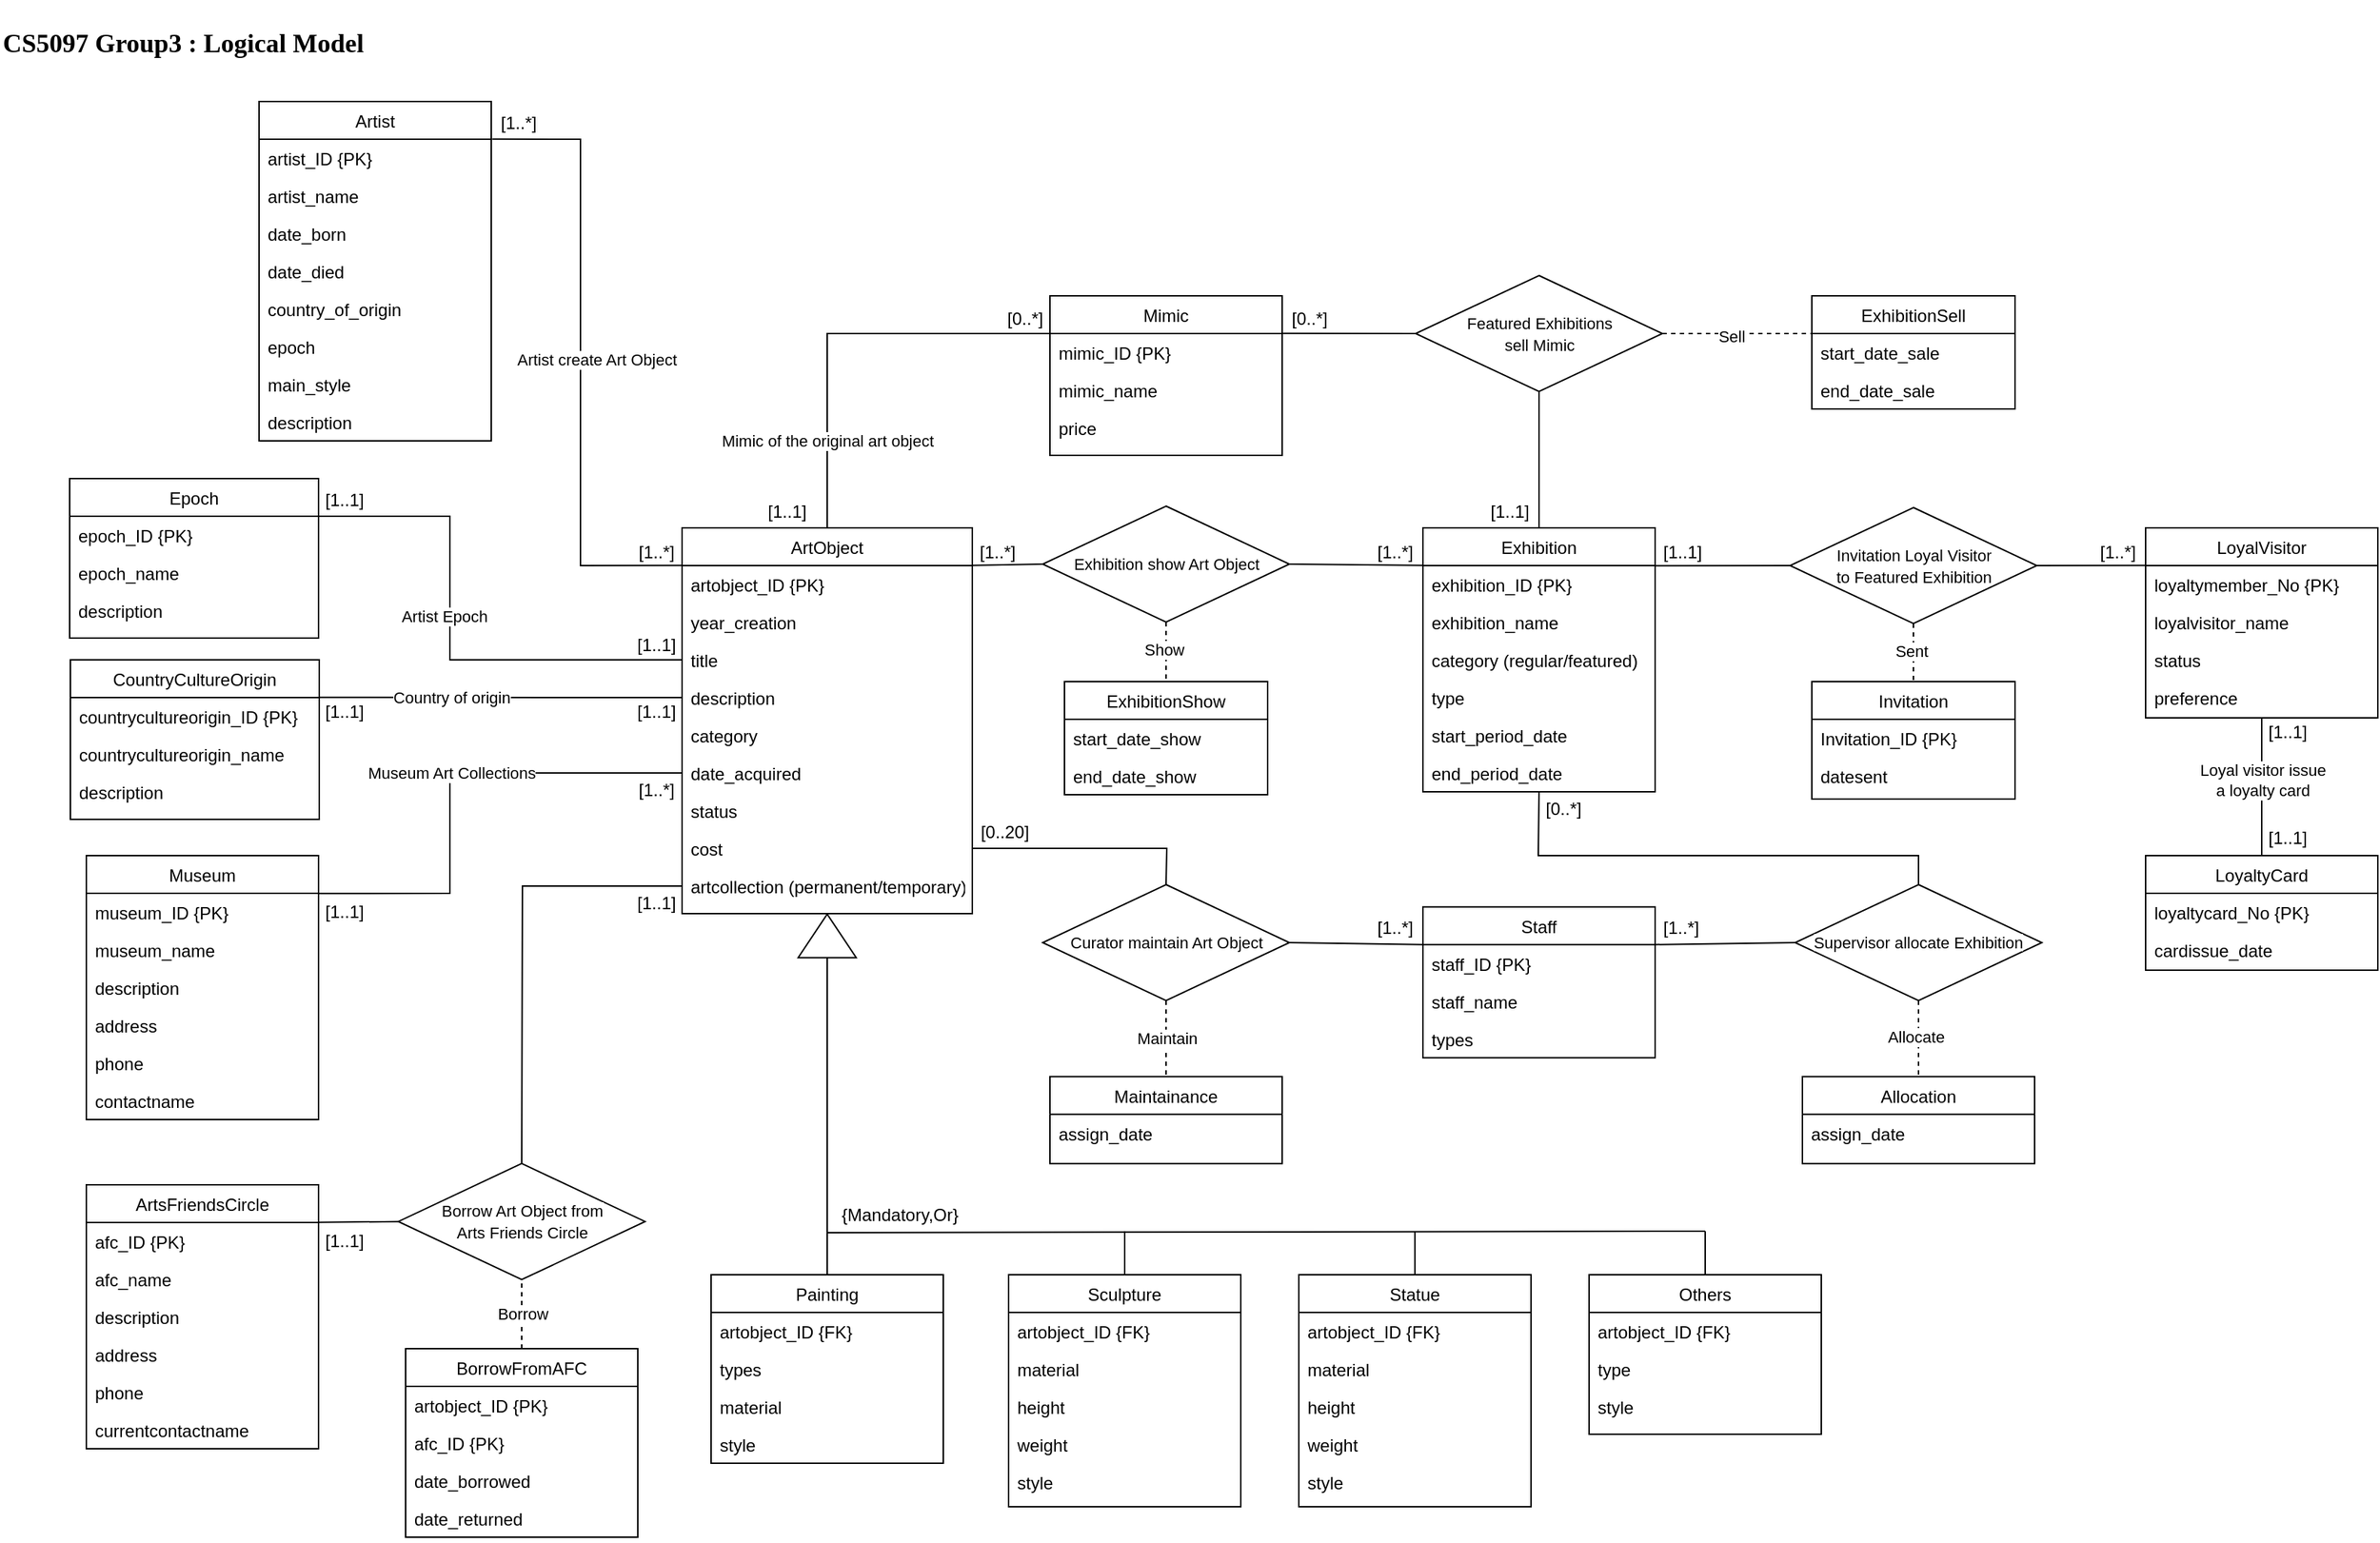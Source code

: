 <mxfile version="25.0.3">
  <diagram name="Page-1" id="5zTtBqRiLo-rwEt3zIiM">
    <mxGraphModel dx="2100" dy="1130" grid="1" gridSize="10" guides="1" tooltips="1" connect="1" arrows="1" fold="1" page="1" pageScale="1" pageWidth="850" pageHeight="1100" math="0" shadow="0">
      <root>
        <mxCell id="0" />
        <mxCell id="1" parent="0" />
        <mxCell id="swCmm5xKt_yj3qullBZ7-1" value="Museum" style="swimlane;fontStyle=0;align=center;verticalAlign=top;childLayout=stackLayout;horizontal=1;startSize=26;horizontalStack=0;resizeParent=1;resizeLast=0;collapsible=1;marginBottom=0;rounded=0;shadow=0;strokeWidth=1;" vertex="1" parent="1">
          <mxGeometry x="79.5" y="600" width="160" height="182" as="geometry">
            <mxRectangle x="130" y="380" width="160" height="26" as="alternateBounds" />
          </mxGeometry>
        </mxCell>
        <mxCell id="swCmm5xKt_yj3qullBZ7-2" value="museum_ID {PK}" style="text;align=left;verticalAlign=top;spacingLeft=4;spacingRight=4;overflow=hidden;rotatable=0;points=[[0,0.5],[1,0.5]];portConstraint=eastwest;" vertex="1" parent="swCmm5xKt_yj3qullBZ7-1">
          <mxGeometry y="26" width="160" height="26" as="geometry" />
        </mxCell>
        <mxCell id="swCmm5xKt_yj3qullBZ7-3" value="museum_name" style="text;align=left;verticalAlign=top;spacingLeft=4;spacingRight=4;overflow=hidden;rotatable=0;points=[[0,0.5],[1,0.5]];portConstraint=eastwest;" vertex="1" parent="swCmm5xKt_yj3qullBZ7-1">
          <mxGeometry y="52" width="160" height="26" as="geometry" />
        </mxCell>
        <mxCell id="swCmm5xKt_yj3qullBZ7-4" value="description" style="text;align=left;verticalAlign=top;spacingLeft=4;spacingRight=4;overflow=hidden;rotatable=0;points=[[0,0.5],[1,0.5]];portConstraint=eastwest;" vertex="1" parent="swCmm5xKt_yj3qullBZ7-1">
          <mxGeometry y="78" width="160" height="26" as="geometry" />
        </mxCell>
        <mxCell id="swCmm5xKt_yj3qullBZ7-5" value="address" style="text;align=left;verticalAlign=top;spacingLeft=4;spacingRight=4;overflow=hidden;rotatable=0;points=[[0,0.5],[1,0.5]];portConstraint=eastwest;" vertex="1" parent="swCmm5xKt_yj3qullBZ7-1">
          <mxGeometry y="104" width="160" height="26" as="geometry" />
        </mxCell>
        <mxCell id="swCmm5xKt_yj3qullBZ7-6" value="phone" style="text;align=left;verticalAlign=top;spacingLeft=4;spacingRight=4;overflow=hidden;rotatable=0;points=[[0,0.5],[1,0.5]];portConstraint=eastwest;" vertex="1" parent="swCmm5xKt_yj3qullBZ7-1">
          <mxGeometry y="130" width="160" height="26" as="geometry" />
        </mxCell>
        <mxCell id="swCmm5xKt_yj3qullBZ7-7" value="contactname" style="text;align=left;verticalAlign=top;spacingLeft=4;spacingRight=4;overflow=hidden;rotatable=0;points=[[0,0.5],[1,0.5]];portConstraint=eastwest;" vertex="1" parent="swCmm5xKt_yj3qullBZ7-1">
          <mxGeometry y="156" width="160" height="26" as="geometry" />
        </mxCell>
        <mxCell id="swCmm5xKt_yj3qullBZ7-8" value="ArtObject" style="swimlane;fontStyle=0;align=center;verticalAlign=top;childLayout=stackLayout;horizontal=1;startSize=26;horizontalStack=0;resizeParent=1;resizeLast=0;collapsible=1;marginBottom=0;rounded=0;shadow=0;strokeWidth=1;" vertex="1" parent="1">
          <mxGeometry x="490" y="374" width="200" height="266" as="geometry">
            <mxRectangle x="130" y="380" width="160" height="26" as="alternateBounds" />
          </mxGeometry>
        </mxCell>
        <mxCell id="swCmm5xKt_yj3qullBZ7-9" value="artobject_ID {PK}" style="text;align=left;verticalAlign=top;spacingLeft=4;spacingRight=4;overflow=hidden;rotatable=0;points=[[0,0.5],[1,0.5]];portConstraint=eastwest;" vertex="1" parent="swCmm5xKt_yj3qullBZ7-8">
          <mxGeometry y="26" width="200" height="26" as="geometry" />
        </mxCell>
        <mxCell id="swCmm5xKt_yj3qullBZ7-10" value="year_creation" style="text;align=left;verticalAlign=top;spacingLeft=4;spacingRight=4;overflow=hidden;rotatable=0;points=[[0,0.5],[1,0.5]];portConstraint=eastwest;" vertex="1" parent="swCmm5xKt_yj3qullBZ7-8">
          <mxGeometry y="52" width="200" height="26" as="geometry" />
        </mxCell>
        <mxCell id="swCmm5xKt_yj3qullBZ7-11" value="title" style="text;align=left;verticalAlign=top;spacingLeft=4;spacingRight=4;overflow=hidden;rotatable=0;points=[[0,0.5],[1,0.5]];portConstraint=eastwest;" vertex="1" parent="swCmm5xKt_yj3qullBZ7-8">
          <mxGeometry y="78" width="200" height="26" as="geometry" />
        </mxCell>
        <mxCell id="swCmm5xKt_yj3qullBZ7-12" value="description" style="text;align=left;verticalAlign=top;spacingLeft=4;spacingRight=4;overflow=hidden;rotatable=0;points=[[0,0.5],[1,0.5]];portConstraint=eastwest;" vertex="1" parent="swCmm5xKt_yj3qullBZ7-8">
          <mxGeometry y="104" width="200" height="26" as="geometry" />
        </mxCell>
        <mxCell id="swCmm5xKt_yj3qullBZ7-15" value="category" style="text;align=left;verticalAlign=top;spacingLeft=4;spacingRight=4;overflow=hidden;rotatable=0;points=[[0,0.5],[1,0.5]];portConstraint=eastwest;" vertex="1" parent="swCmm5xKt_yj3qullBZ7-8">
          <mxGeometry y="130" width="200" height="26" as="geometry" />
        </mxCell>
        <mxCell id="swCmm5xKt_yj3qullBZ7-16" value="date_acquired" style="text;align=left;verticalAlign=top;spacingLeft=4;spacingRight=4;overflow=hidden;rotatable=0;points=[[0,0.5],[1,0.5]];portConstraint=eastwest;" vertex="1" parent="swCmm5xKt_yj3qullBZ7-8">
          <mxGeometry y="156" width="200" height="26" as="geometry" />
        </mxCell>
        <mxCell id="swCmm5xKt_yj3qullBZ7-17" value="status" style="text;align=left;verticalAlign=top;spacingLeft=4;spacingRight=4;overflow=hidden;rotatable=0;points=[[0,0.5],[1,0.5]];portConstraint=eastwest;" vertex="1" parent="swCmm5xKt_yj3qullBZ7-8">
          <mxGeometry y="182" width="200" height="26" as="geometry" />
        </mxCell>
        <mxCell id="swCmm5xKt_yj3qullBZ7-18" value="cost" style="text;align=left;verticalAlign=top;spacingLeft=4;spacingRight=4;overflow=hidden;rotatable=0;points=[[0,0.5],[1,0.5]];portConstraint=eastwest;" vertex="1" parent="swCmm5xKt_yj3qullBZ7-8">
          <mxGeometry y="208" width="200" height="26" as="geometry" />
        </mxCell>
        <mxCell id="swCmm5xKt_yj3qullBZ7-19" value="artcollection (permanent/temporary)" style="text;align=left;verticalAlign=top;spacingLeft=4;spacingRight=4;overflow=hidden;rotatable=0;points=[[0,0.5],[1,0.5]];portConstraint=eastwest;" vertex="1" parent="swCmm5xKt_yj3qullBZ7-8">
          <mxGeometry y="234" width="200" height="26" as="geometry" />
        </mxCell>
        <mxCell id="swCmm5xKt_yj3qullBZ7-21" value="Artist" style="swimlane;fontStyle=0;align=center;verticalAlign=top;childLayout=stackLayout;horizontal=1;startSize=26;horizontalStack=0;resizeParent=1;resizeLast=0;collapsible=1;marginBottom=0;rounded=0;shadow=0;strokeWidth=1;" vertex="1" parent="1">
          <mxGeometry x="198.5" y="80" width="160" height="234" as="geometry">
            <mxRectangle x="130" y="380" width="160" height="26" as="alternateBounds" />
          </mxGeometry>
        </mxCell>
        <mxCell id="swCmm5xKt_yj3qullBZ7-22" value="artist_ID {PK}" style="text;align=left;verticalAlign=top;spacingLeft=4;spacingRight=4;overflow=hidden;rotatable=0;points=[[0,0.5],[1,0.5]];portConstraint=eastwest;" vertex="1" parent="swCmm5xKt_yj3qullBZ7-21">
          <mxGeometry y="26" width="160" height="26" as="geometry" />
        </mxCell>
        <mxCell id="swCmm5xKt_yj3qullBZ7-23" value="artist_name" style="text;align=left;verticalAlign=top;spacingLeft=4;spacingRight=4;overflow=hidden;rotatable=0;points=[[0,0.5],[1,0.5]];portConstraint=eastwest;" vertex="1" parent="swCmm5xKt_yj3qullBZ7-21">
          <mxGeometry y="52" width="160" height="26" as="geometry" />
        </mxCell>
        <mxCell id="swCmm5xKt_yj3qullBZ7-24" value="date_born" style="text;align=left;verticalAlign=top;spacingLeft=4;spacingRight=4;overflow=hidden;rotatable=0;points=[[0,0.5],[1,0.5]];portConstraint=eastwest;" vertex="1" parent="swCmm5xKt_yj3qullBZ7-21">
          <mxGeometry y="78" width="160" height="26" as="geometry" />
        </mxCell>
        <mxCell id="swCmm5xKt_yj3qullBZ7-25" value="date_died" style="text;align=left;verticalAlign=top;spacingLeft=4;spacingRight=4;overflow=hidden;rotatable=0;points=[[0,0.5],[1,0.5]];portConstraint=eastwest;" vertex="1" parent="swCmm5xKt_yj3qullBZ7-21">
          <mxGeometry y="104" width="160" height="26" as="geometry" />
        </mxCell>
        <mxCell id="swCmm5xKt_yj3qullBZ7-26" value="country_of_origin" style="text;align=left;verticalAlign=top;spacingLeft=4;spacingRight=4;overflow=hidden;rotatable=0;points=[[0,0.5],[1,0.5]];portConstraint=eastwest;" vertex="1" parent="swCmm5xKt_yj3qullBZ7-21">
          <mxGeometry y="130" width="160" height="26" as="geometry" />
        </mxCell>
        <mxCell id="swCmm5xKt_yj3qullBZ7-27" value="epoch" style="text;align=left;verticalAlign=top;spacingLeft=4;spacingRight=4;overflow=hidden;rotatable=0;points=[[0,0.5],[1,0.5]];portConstraint=eastwest;" vertex="1" parent="swCmm5xKt_yj3qullBZ7-21">
          <mxGeometry y="156" width="160" height="26" as="geometry" />
        </mxCell>
        <mxCell id="swCmm5xKt_yj3qullBZ7-28" value="main_style" style="text;align=left;verticalAlign=top;spacingLeft=4;spacingRight=4;overflow=hidden;rotatable=0;points=[[0,0.5],[1,0.5]];portConstraint=eastwest;" vertex="1" parent="swCmm5xKt_yj3qullBZ7-21">
          <mxGeometry y="182" width="160" height="26" as="geometry" />
        </mxCell>
        <mxCell id="swCmm5xKt_yj3qullBZ7-29" value="description" style="text;align=left;verticalAlign=top;spacingLeft=4;spacingRight=4;overflow=hidden;rotatable=0;points=[[0,0.5],[1,0.5]];portConstraint=eastwest;" vertex="1" parent="swCmm5xKt_yj3qullBZ7-21">
          <mxGeometry y="208" width="160" height="26" as="geometry" />
        </mxCell>
        <mxCell id="swCmm5xKt_yj3qullBZ7-30" value="Exhibition" style="swimlane;fontStyle=0;align=center;verticalAlign=top;childLayout=stackLayout;horizontal=1;startSize=26;horizontalStack=0;resizeParent=1;resizeLast=0;collapsible=1;marginBottom=0;rounded=0;shadow=0;strokeWidth=1;" vertex="1" parent="1">
          <mxGeometry x="1000.5" y="374" width="160" height="182" as="geometry">
            <mxRectangle x="130" y="380" width="160" height="26" as="alternateBounds" />
          </mxGeometry>
        </mxCell>
        <mxCell id="swCmm5xKt_yj3qullBZ7-31" value="exhibition_ID {PK}" style="text;align=left;verticalAlign=top;spacingLeft=4;spacingRight=4;overflow=hidden;rotatable=0;points=[[0,0.5],[1,0.5]];portConstraint=eastwest;" vertex="1" parent="swCmm5xKt_yj3qullBZ7-30">
          <mxGeometry y="26" width="160" height="26" as="geometry" />
        </mxCell>
        <mxCell id="swCmm5xKt_yj3qullBZ7-32" value="exhibition_name" style="text;align=left;verticalAlign=top;spacingLeft=4;spacingRight=4;overflow=hidden;rotatable=0;points=[[0,0.5],[1,0.5]];portConstraint=eastwest;" vertex="1" parent="swCmm5xKt_yj3qullBZ7-30">
          <mxGeometry y="52" width="160" height="26" as="geometry" />
        </mxCell>
        <mxCell id="swCmm5xKt_yj3qullBZ7-33" value="category (regular/featured)" style="text;align=left;verticalAlign=top;spacingLeft=4;spacingRight=4;overflow=hidden;rotatable=0;points=[[0,0.5],[1,0.5]];portConstraint=eastwest;" vertex="1" parent="swCmm5xKt_yj3qullBZ7-30">
          <mxGeometry y="78" width="160" height="26" as="geometry" />
        </mxCell>
        <mxCell id="swCmm5xKt_yj3qullBZ7-34" value="type" style="text;align=left;verticalAlign=top;spacingLeft=4;spacingRight=4;overflow=hidden;rotatable=0;points=[[0,0.5],[1,0.5]];portConstraint=eastwest;" vertex="1" parent="swCmm5xKt_yj3qullBZ7-30">
          <mxGeometry y="104" width="160" height="26" as="geometry" />
        </mxCell>
        <mxCell id="swCmm5xKt_yj3qullBZ7-35" value="start_period_date" style="text;align=left;verticalAlign=top;spacingLeft=4;spacingRight=4;overflow=hidden;rotatable=0;points=[[0,0.5],[1,0.5]];portConstraint=eastwest;" vertex="1" parent="swCmm5xKt_yj3qullBZ7-30">
          <mxGeometry y="130" width="160" height="26" as="geometry" />
        </mxCell>
        <mxCell id="swCmm5xKt_yj3qullBZ7-36" value="end_period_date" style="text;align=left;verticalAlign=top;spacingLeft=4;spacingRight=4;overflow=hidden;rotatable=0;points=[[0,0.5],[1,0.5]];portConstraint=eastwest;" vertex="1" parent="swCmm5xKt_yj3qullBZ7-30">
          <mxGeometry y="156" width="160" height="26" as="geometry" />
        </mxCell>
        <mxCell id="swCmm5xKt_yj3qullBZ7-37" value="Mimic" style="swimlane;fontStyle=0;align=center;verticalAlign=top;childLayout=stackLayout;horizontal=1;startSize=26;horizontalStack=0;resizeParent=1;resizeLast=0;collapsible=1;marginBottom=0;rounded=0;shadow=0;strokeWidth=1;" vertex="1" parent="1">
          <mxGeometry x="743.5" y="214" width="160" height="110" as="geometry">
            <mxRectangle x="130" y="380" width="160" height="26" as="alternateBounds" />
          </mxGeometry>
        </mxCell>
        <mxCell id="swCmm5xKt_yj3qullBZ7-38" value="mimic_ID {PK}" style="text;align=left;verticalAlign=top;spacingLeft=4;spacingRight=4;overflow=hidden;rotatable=0;points=[[0,0.5],[1,0.5]];portConstraint=eastwest;" vertex="1" parent="swCmm5xKt_yj3qullBZ7-37">
          <mxGeometry y="26" width="160" height="26" as="geometry" />
        </mxCell>
        <mxCell id="swCmm5xKt_yj3qullBZ7-39" value="mimic_name" style="text;align=left;verticalAlign=top;spacingLeft=4;spacingRight=4;overflow=hidden;rotatable=0;points=[[0,0.5],[1,0.5]];portConstraint=eastwest;" vertex="1" parent="swCmm5xKt_yj3qullBZ7-37">
          <mxGeometry y="52" width="160" height="26" as="geometry" />
        </mxCell>
        <mxCell id="swCmm5xKt_yj3qullBZ7-40" value="price" style="text;align=left;verticalAlign=top;spacingLeft=4;spacingRight=4;overflow=hidden;rotatable=0;points=[[0,0.5],[1,0.5]];portConstraint=eastwest;" vertex="1" parent="swCmm5xKt_yj3qullBZ7-37">
          <mxGeometry y="78" width="160" height="26" as="geometry" />
        </mxCell>
        <mxCell id="swCmm5xKt_yj3qullBZ7-41" value="LoyalVisitor" style="swimlane;fontStyle=0;align=center;verticalAlign=top;childLayout=stackLayout;horizontal=1;startSize=26;horizontalStack=0;resizeParent=1;resizeLast=0;collapsible=1;marginBottom=0;rounded=0;shadow=0;strokeWidth=1;" vertex="1" parent="1">
          <mxGeometry x="1498.5" y="374" width="160" height="131" as="geometry">
            <mxRectangle x="130" y="380" width="160" height="26" as="alternateBounds" />
          </mxGeometry>
        </mxCell>
        <mxCell id="swCmm5xKt_yj3qullBZ7-42" value="loyaltymember_No {PK}" style="text;align=left;verticalAlign=top;spacingLeft=4;spacingRight=4;overflow=hidden;rotatable=0;points=[[0,0.5],[1,0.5]];portConstraint=eastwest;" vertex="1" parent="swCmm5xKt_yj3qullBZ7-41">
          <mxGeometry y="26" width="160" height="26" as="geometry" />
        </mxCell>
        <mxCell id="swCmm5xKt_yj3qullBZ7-43" value="loyalvisitor_name" style="text;align=left;verticalAlign=top;spacingLeft=4;spacingRight=4;overflow=hidden;rotatable=0;points=[[0,0.5],[1,0.5]];portConstraint=eastwest;" vertex="1" parent="swCmm5xKt_yj3qullBZ7-41">
          <mxGeometry y="52" width="160" height="26" as="geometry" />
        </mxCell>
        <mxCell id="swCmm5xKt_yj3qullBZ7-44" value="status" style="text;align=left;verticalAlign=top;spacingLeft=4;spacingRight=4;overflow=hidden;rotatable=0;points=[[0,0.5],[1,0.5]];portConstraint=eastwest;" vertex="1" parent="swCmm5xKt_yj3qullBZ7-41">
          <mxGeometry y="78" width="160" height="26" as="geometry" />
        </mxCell>
        <mxCell id="swCmm5xKt_yj3qullBZ7-45" value="preference" style="text;align=left;verticalAlign=top;spacingLeft=4;spacingRight=4;overflow=hidden;rotatable=0;points=[[0,0.5],[1,0.5]];portConstraint=eastwest;" vertex="1" parent="swCmm5xKt_yj3qullBZ7-41">
          <mxGeometry y="104" width="160" height="26" as="geometry" />
        </mxCell>
        <mxCell id="swCmm5xKt_yj3qullBZ7-46" value="Staff" style="swimlane;fontStyle=0;align=center;verticalAlign=top;childLayout=stackLayout;horizontal=1;startSize=26;horizontalStack=0;resizeParent=1;resizeLast=0;collapsible=1;marginBottom=0;rounded=0;shadow=0;strokeWidth=1;" vertex="1" parent="1">
          <mxGeometry x="1000.5" y="635.36" width="160" height="104" as="geometry">
            <mxRectangle x="130" y="380" width="160" height="26" as="alternateBounds" />
          </mxGeometry>
        </mxCell>
        <mxCell id="swCmm5xKt_yj3qullBZ7-47" value="staff_ID {PK}" style="text;align=left;verticalAlign=top;spacingLeft=4;spacingRight=4;overflow=hidden;rotatable=0;points=[[0,0.5],[1,0.5]];portConstraint=eastwest;" vertex="1" parent="swCmm5xKt_yj3qullBZ7-46">
          <mxGeometry y="26" width="160" height="26" as="geometry" />
        </mxCell>
        <mxCell id="swCmm5xKt_yj3qullBZ7-48" value="staff_name" style="text;align=left;verticalAlign=top;spacingLeft=4;spacingRight=4;overflow=hidden;rotatable=0;points=[[0,0.5],[1,0.5]];portConstraint=eastwest;" vertex="1" parent="swCmm5xKt_yj3qullBZ7-46">
          <mxGeometry y="52" width="160" height="26" as="geometry" />
        </mxCell>
        <mxCell id="swCmm5xKt_yj3qullBZ7-49" value="types" style="text;align=left;verticalAlign=top;spacingLeft=4;spacingRight=4;overflow=hidden;rotatable=0;points=[[0,0.5],[1,0.5]];portConstraint=eastwest;" vertex="1" parent="swCmm5xKt_yj3qullBZ7-46">
          <mxGeometry y="78" width="160" height="26" as="geometry" />
        </mxCell>
        <mxCell id="swCmm5xKt_yj3qullBZ7-50" value="Maintainance" style="swimlane;fontStyle=0;align=center;verticalAlign=top;childLayout=stackLayout;horizontal=1;startSize=26;horizontalStack=0;resizeParent=1;resizeLast=0;collapsible=1;marginBottom=0;rounded=0;shadow=0;strokeWidth=1;" vertex="1" parent="1">
          <mxGeometry x="743.5" y="752.36" width="160" height="60" as="geometry">
            <mxRectangle x="130" y="380" width="160" height="26" as="alternateBounds" />
          </mxGeometry>
        </mxCell>
        <mxCell id="swCmm5xKt_yj3qullBZ7-51" value="assign_date" style="text;align=left;verticalAlign=top;spacingLeft=4;spacingRight=4;overflow=hidden;rotatable=0;points=[[0,0.5],[1,0.5]];portConstraint=eastwest;" vertex="1" parent="swCmm5xKt_yj3qullBZ7-50">
          <mxGeometry y="26" width="160" height="26" as="geometry" />
        </mxCell>
        <mxCell id="swCmm5xKt_yj3qullBZ7-52" value="Allocation" style="swimlane;fontStyle=0;align=center;verticalAlign=top;childLayout=stackLayout;horizontal=1;startSize=26;horizontalStack=0;resizeParent=1;resizeLast=0;collapsible=1;marginBottom=0;rounded=0;shadow=0;strokeWidth=1;" vertex="1" parent="1">
          <mxGeometry x="1262" y="752.36" width="160" height="60" as="geometry">
            <mxRectangle x="130" y="380" width="160" height="26" as="alternateBounds" />
          </mxGeometry>
        </mxCell>
        <mxCell id="swCmm5xKt_yj3qullBZ7-53" value="assign_date" style="text;align=left;verticalAlign=top;spacingLeft=4;spacingRight=4;overflow=hidden;rotatable=0;points=[[0,0.5],[1,0.5]];portConstraint=eastwest;" vertex="1" parent="swCmm5xKt_yj3qullBZ7-52">
          <mxGeometry y="26" width="160" height="34" as="geometry" />
        </mxCell>
        <mxCell id="swCmm5xKt_yj3qullBZ7-54" value="ExhibitionSell" style="swimlane;fontStyle=0;align=center;verticalAlign=top;childLayout=stackLayout;horizontal=1;startSize=26;horizontalStack=0;resizeParent=1;resizeLast=0;collapsible=1;marginBottom=0;rounded=0;shadow=0;strokeWidth=1;" vertex="1" parent="1">
          <mxGeometry x="1268.5" y="214" width="140" height="78" as="geometry">
            <mxRectangle x="130" y="380" width="160" height="26" as="alternateBounds" />
          </mxGeometry>
        </mxCell>
        <mxCell id="swCmm5xKt_yj3qullBZ7-55" value="start_date_sale" style="text;align=left;verticalAlign=top;spacingLeft=4;spacingRight=4;overflow=hidden;rotatable=0;points=[[0,0.5],[1,0.5]];portConstraint=eastwest;" vertex="1" parent="swCmm5xKt_yj3qullBZ7-54">
          <mxGeometry y="26" width="140" height="26" as="geometry" />
        </mxCell>
        <mxCell id="swCmm5xKt_yj3qullBZ7-56" value="end_date_sale" style="text;align=left;verticalAlign=top;spacingLeft=4;spacingRight=4;overflow=hidden;rotatable=0;points=[[0,0.5],[1,0.5]];portConstraint=eastwest;" vertex="1" parent="swCmm5xKt_yj3qullBZ7-54">
          <mxGeometry y="52" width="140" height="26" as="geometry" />
        </mxCell>
        <mxCell id="swCmm5xKt_yj3qullBZ7-57" value="" style="endArrow=none;html=1;rounded=0;exitX=1.004;exitY=-0.007;exitDx=0;exitDy=0;exitPerimeter=0;entryX=-0.002;entryY=-0.003;entryDx=0;entryDy=0;entryPerimeter=0;" edge="1" parent="1" source="swCmm5xKt_yj3qullBZ7-22" target="swCmm5xKt_yj3qullBZ7-9">
          <mxGeometry width="50" height="50" relative="1" as="geometry">
            <mxPoint x="858.5" y="454" as="sourcePoint" />
            <mxPoint x="486.5" y="392" as="targetPoint" />
            <Array as="points">
              <mxPoint x="420" y="106" />
              <mxPoint x="420" y="400" />
            </Array>
          </mxGeometry>
        </mxCell>
        <mxCell id="swCmm5xKt_yj3qullBZ7-58" value="Artist create Art Object" style="edgeLabel;html=1;align=center;verticalAlign=middle;resizable=0;points=[];" vertex="1" connectable="0" parent="swCmm5xKt_yj3qullBZ7-57">
          <mxGeometry x="-0.071" relative="1" as="geometry">
            <mxPoint x="11" y="16" as="offset" />
          </mxGeometry>
        </mxCell>
        <mxCell id="swCmm5xKt_yj3qullBZ7-59" value="[1..*]" style="text;html=1;align=center;verticalAlign=middle;whiteSpace=wrap;rounded=0;" vertex="1" parent="1">
          <mxGeometry x="355" y="80" width="45" height="30" as="geometry" />
        </mxCell>
        <mxCell id="swCmm5xKt_yj3qullBZ7-60" value="[1..*]" style="text;html=1;align=center;verticalAlign=middle;whiteSpace=wrap;rounded=0;" vertex="1" parent="1">
          <mxGeometry x="450" y="376" width="45" height="30" as="geometry" />
        </mxCell>
        <mxCell id="swCmm5xKt_yj3qullBZ7-61" value="" style="endArrow=none;html=1;rounded=0;entryX=0.998;entryY=0.004;entryDx=0;entryDy=0;entryPerimeter=0;exitX=0;exitY=0.5;exitDx=0;exitDy=0;" edge="1" parent="1" source="swCmm5xKt_yj3qullBZ7-16" target="swCmm5xKt_yj3qullBZ7-2">
          <mxGeometry width="50" height="50" relative="1" as="geometry">
            <mxPoint x="430" y="605.64" as="sourcePoint" />
            <mxPoint x="795.5" y="394.64" as="targetPoint" />
            <Array as="points">
              <mxPoint x="330" y="543" />
              <mxPoint x="330" y="626" />
            </Array>
          </mxGeometry>
        </mxCell>
        <mxCell id="swCmm5xKt_yj3qullBZ7-62" value="Museum Art Collections" style="edgeLabel;html=1;align=center;verticalAlign=middle;resizable=0;points=[];" vertex="1" connectable="0" parent="swCmm5xKt_yj3qullBZ7-61">
          <mxGeometry x="-0.092" y="-1" relative="1" as="geometry">
            <mxPoint x="-8" y="1" as="offset" />
          </mxGeometry>
        </mxCell>
        <mxCell id="swCmm5xKt_yj3qullBZ7-65" value="&lt;span style=&quot;font-size: 11px; text-wrap-mode: nowrap; background-color: rgb(255, 255, 255);&quot;&gt;Featured Exhibitions&lt;/span&gt;&lt;div&gt;&lt;span style=&quot;font-size: 11px; text-wrap-mode: nowrap; background-color: rgb(255, 255, 255);&quot;&gt;sell Mimic&lt;/span&gt;&lt;/div&gt;" style="rhombus;whiteSpace=wrap;html=1;" vertex="1" parent="1">
          <mxGeometry x="995.5" y="200" width="170" height="80" as="geometry" />
        </mxCell>
        <mxCell id="swCmm5xKt_yj3qullBZ7-66" value="" style="endArrow=none;html=1;rounded=0;entryX=0.5;entryY=0;entryDx=0;entryDy=0;exitX=0;exitY=0.001;exitDx=0;exitDy=0;exitPerimeter=0;" edge="1" parent="1" source="swCmm5xKt_yj3qullBZ7-38" target="swCmm5xKt_yj3qullBZ7-8">
          <mxGeometry width="50" height="50" relative="1" as="geometry">
            <mxPoint x="718.5" y="255" as="sourcePoint" />
            <mxPoint x="843.5" y="548" as="targetPoint" />
            <Array as="points">
              <mxPoint x="590" y="240" />
            </Array>
          </mxGeometry>
        </mxCell>
        <mxCell id="swCmm5xKt_yj3qullBZ7-67" value="Mimic of the original art object" style="edgeLabel;html=1;align=center;verticalAlign=middle;resizable=0;points=[];" vertex="1" connectable="0" parent="swCmm5xKt_yj3qullBZ7-66">
          <mxGeometry x="0.297" y="-1" relative="1" as="geometry">
            <mxPoint x="1" y="41" as="offset" />
          </mxGeometry>
        </mxCell>
        <mxCell id="swCmm5xKt_yj3qullBZ7-68" value="" style="endArrow=none;html=1;rounded=0;exitX=1;exitY=0.5;exitDx=0;exitDy=0;dashed=1;entryX=-0.001;entryY=0;entryDx=0;entryDy=0;entryPerimeter=0;" edge="1" parent="1" source="swCmm5xKt_yj3qullBZ7-65" target="swCmm5xKt_yj3qullBZ7-55">
          <mxGeometry width="50" height="50" relative="1" as="geometry">
            <mxPoint x="978.5" y="266" as="sourcePoint" />
            <mxPoint x="1228.5" y="245" as="targetPoint" />
          </mxGeometry>
        </mxCell>
        <mxCell id="swCmm5xKt_yj3qullBZ7-69" value="Sell" style="edgeLabel;html=1;align=center;verticalAlign=middle;resizable=0;points=[];" vertex="1" connectable="0" parent="swCmm5xKt_yj3qullBZ7-68">
          <mxGeometry x="-0.073" y="-2" relative="1" as="geometry">
            <mxPoint as="offset" />
          </mxGeometry>
        </mxCell>
        <mxCell id="swCmm5xKt_yj3qullBZ7-70" value="" style="endArrow=none;html=1;rounded=0;entryX=1.001;entryY=-0.004;entryDx=0;entryDy=0;entryPerimeter=0;exitX=0;exitY=0.5;exitDx=0;exitDy=0;" edge="1" parent="1" source="swCmm5xKt_yj3qullBZ7-65" target="swCmm5xKt_yj3qullBZ7-38">
          <mxGeometry width="50" height="50" relative="1" as="geometry">
            <mxPoint x="958.5" y="205" as="sourcePoint" />
            <mxPoint x="918.5" y="235" as="targetPoint" />
          </mxGeometry>
        </mxCell>
        <mxCell id="swCmm5xKt_yj3qullBZ7-71" value="" style="endArrow=none;html=1;rounded=0;entryX=0.5;entryY=0;entryDx=0;entryDy=0;exitX=0.5;exitY=1;exitDx=0;exitDy=0;" edge="1" parent="1" source="swCmm5xKt_yj3qullBZ7-65" target="swCmm5xKt_yj3qullBZ7-30">
          <mxGeometry width="50" height="50" relative="1" as="geometry">
            <mxPoint x="1005.5" y="186" as="sourcePoint" />
            <mxPoint x="925.5" y="186" as="targetPoint" />
          </mxGeometry>
        </mxCell>
        <mxCell id="swCmm5xKt_yj3qullBZ7-72" value="&lt;span style=&quot;font-size: 11px; text-wrap-mode: nowrap; background-color: rgb(255, 255, 255);&quot;&gt;Exhibition show Art Object&lt;/span&gt;" style="rhombus;whiteSpace=wrap;html=1;" vertex="1" parent="1">
          <mxGeometry x="738.5" y="359" width="170" height="80" as="geometry" />
        </mxCell>
        <mxCell id="swCmm5xKt_yj3qullBZ7-73" value="" style="endArrow=none;html=1;rounded=0;exitX=0;exitY=0.5;exitDx=0;exitDy=0;entryX=1.001;entryY=-0.005;entryDx=0;entryDy=0;entryPerimeter=0;" edge="1" parent="1" source="swCmm5xKt_yj3qullBZ7-72" target="swCmm5xKt_yj3qullBZ7-9">
          <mxGeometry width="50" height="50" relative="1" as="geometry">
            <mxPoint x="1068.5" y="304" as="sourcePoint" />
            <mxPoint x="688.5" y="574" as="targetPoint" />
          </mxGeometry>
        </mxCell>
        <mxCell id="swCmm5xKt_yj3qullBZ7-74" value="" style="endArrow=none;html=1;rounded=0;exitX=1;exitY=0.5;exitDx=0;exitDy=0;entryX=0;entryY=-0.005;entryDx=0;entryDy=0;entryPerimeter=0;" edge="1" parent="1" source="swCmm5xKt_yj3qullBZ7-72" target="swCmm5xKt_yj3qullBZ7-31">
          <mxGeometry width="50" height="50" relative="1" as="geometry">
            <mxPoint x="748.5" y="527" as="sourcePoint" />
            <mxPoint x="668.5" y="527" as="targetPoint" />
          </mxGeometry>
        </mxCell>
        <mxCell id="swCmm5xKt_yj3qullBZ7-75" value="" style="endArrow=none;html=1;rounded=0;entryX=0.5;entryY=0;entryDx=0;entryDy=0;exitX=0.5;exitY=1;exitDx=0;exitDy=0;dashed=1;" edge="1" parent="1" source="swCmm5xKt_yj3qullBZ7-72" target="swCmm5xKt_yj3qullBZ7-77">
          <mxGeometry width="50" height="50" relative="1" as="geometry">
            <mxPoint x="1188.5" y="264" as="sourcePoint" />
            <mxPoint x="833.5" y="604" as="targetPoint" />
          </mxGeometry>
        </mxCell>
        <mxCell id="swCmm5xKt_yj3qullBZ7-76" value="Show" style="edgeLabel;html=1;align=center;verticalAlign=middle;resizable=0;points=[];" vertex="1" connectable="0" parent="swCmm5xKt_yj3qullBZ7-75">
          <mxGeometry x="-0.073" y="-2" relative="1" as="geometry">
            <mxPoint as="offset" />
          </mxGeometry>
        </mxCell>
        <mxCell id="swCmm5xKt_yj3qullBZ7-77" value="ExhibitionShow" style="swimlane;fontStyle=0;align=center;verticalAlign=top;childLayout=stackLayout;horizontal=1;startSize=26;horizontalStack=0;resizeParent=1;resizeLast=0;collapsible=1;marginBottom=0;rounded=0;shadow=0;strokeWidth=1;" vertex="1" parent="1">
          <mxGeometry x="753.5" y="480" width="140" height="78" as="geometry">
            <mxRectangle x="130" y="380" width="160" height="26" as="alternateBounds" />
          </mxGeometry>
        </mxCell>
        <mxCell id="swCmm5xKt_yj3qullBZ7-78" value="start_date_show" style="text;align=left;verticalAlign=top;spacingLeft=4;spacingRight=4;overflow=hidden;rotatable=0;points=[[0,0.5],[1,0.5]];portConstraint=eastwest;" vertex="1" parent="swCmm5xKt_yj3qullBZ7-77">
          <mxGeometry y="26" width="140" height="26" as="geometry" />
        </mxCell>
        <mxCell id="swCmm5xKt_yj3qullBZ7-79" value="end_date_show" style="text;align=left;verticalAlign=top;spacingLeft=4;spacingRight=4;overflow=hidden;rotatable=0;points=[[0,0.5],[1,0.5]];portConstraint=eastwest;" vertex="1" parent="swCmm5xKt_yj3qullBZ7-77">
          <mxGeometry y="52" width="140" height="26" as="geometry" />
        </mxCell>
        <mxCell id="swCmm5xKt_yj3qullBZ7-80" value="&lt;span style=&quot;font-size: 11px; text-wrap-mode: nowrap; background-color: rgb(255, 255, 255);&quot;&gt;Curator maintain Art Object&lt;/span&gt;" style="rhombus;whiteSpace=wrap;html=1;" vertex="1" parent="1">
          <mxGeometry x="738.5" y="620" width="170" height="80" as="geometry" />
        </mxCell>
        <mxCell id="swCmm5xKt_yj3qullBZ7-81" value="&lt;span style=&quot;font-size: 11px; text-wrap-mode: nowrap; background-color: rgb(255, 255, 255);&quot;&gt;Supervisor allocate Exhibition&lt;/span&gt;" style="rhombus;whiteSpace=wrap;html=1;" vertex="1" parent="1">
          <mxGeometry x="1257" y="620" width="170" height="80" as="geometry" />
        </mxCell>
        <mxCell id="swCmm5xKt_yj3qullBZ7-82" value="" style="endArrow=none;html=1;rounded=0;entryX=0.5;entryY=0;entryDx=0;entryDy=0;exitX=0.5;exitY=1;exitDx=0;exitDy=0;dashed=1;" edge="1" parent="1" source="swCmm5xKt_yj3qullBZ7-80" target="swCmm5xKt_yj3qullBZ7-50">
          <mxGeometry width="50" height="50" relative="1" as="geometry">
            <mxPoint x="729" y="496.36" as="sourcePoint" />
            <mxPoint x="729" y="546.36" as="targetPoint" />
          </mxGeometry>
        </mxCell>
        <mxCell id="swCmm5xKt_yj3qullBZ7-176" value="Maintain" style="edgeLabel;html=1;align=center;verticalAlign=middle;resizable=0;points=[];" vertex="1" connectable="0" parent="swCmm5xKt_yj3qullBZ7-82">
          <mxGeometry x="0.011" relative="1" as="geometry">
            <mxPoint y="-1" as="offset" />
          </mxGeometry>
        </mxCell>
        <mxCell id="swCmm5xKt_yj3qullBZ7-84" value="" style="endArrow=none;html=1;rounded=0;entryX=1;entryY=0.5;entryDx=0;entryDy=0;exitX=0;exitY=0.25;exitDx=0;exitDy=0;" edge="1" parent="1" source="swCmm5xKt_yj3qullBZ7-46" target="swCmm5xKt_yj3qullBZ7-80">
          <mxGeometry width="50" height="50" relative="1" as="geometry">
            <mxPoint x="994" y="646.36" as="sourcePoint" />
            <mxPoint x="400" y="484.36" as="targetPoint" />
          </mxGeometry>
        </mxCell>
        <mxCell id="swCmm5xKt_yj3qullBZ7-85" value="" style="endArrow=none;html=1;rounded=0;entryX=0;entryY=0.5;entryDx=0;entryDy=0;exitX=1;exitY=0.25;exitDx=0;exitDy=0;" edge="1" parent="1" source="swCmm5xKt_yj3qullBZ7-46" target="swCmm5xKt_yj3qullBZ7-81">
          <mxGeometry width="50" height="50" relative="1" as="geometry">
            <mxPoint x="1254" y="776" as="sourcePoint" />
            <mxPoint x="1107" y="793" as="targetPoint" />
          </mxGeometry>
        </mxCell>
        <mxCell id="swCmm5xKt_yj3qullBZ7-86" value="" style="endArrow=none;html=1;rounded=0;entryX=0.5;entryY=0;entryDx=0;entryDy=0;exitX=0.5;exitY=1;exitDx=0;exitDy=0;dashed=1;" edge="1" parent="1" source="swCmm5xKt_yj3qullBZ7-81" target="swCmm5xKt_yj3qullBZ7-52">
          <mxGeometry width="50" height="50" relative="1" as="geometry">
            <mxPoint x="1267" y="325" as="sourcePoint" />
            <mxPoint x="1367" y="323" as="targetPoint" />
          </mxGeometry>
        </mxCell>
        <mxCell id="swCmm5xKt_yj3qullBZ7-87" value="Allocate" style="edgeLabel;html=1;align=center;verticalAlign=middle;resizable=0;points=[];" vertex="1" connectable="0" parent="swCmm5xKt_yj3qullBZ7-86">
          <mxGeometry x="-0.073" y="-2" relative="1" as="geometry">
            <mxPoint as="offset" />
          </mxGeometry>
        </mxCell>
        <mxCell id="swCmm5xKt_yj3qullBZ7-88" value="[1..*]" style="text;html=1;align=center;verticalAlign=middle;whiteSpace=wrap;rounded=0;" vertex="1" parent="1">
          <mxGeometry x="684.5" y="376" width="45" height="30" as="geometry" />
        </mxCell>
        <mxCell id="swCmm5xKt_yj3qullBZ7-89" value="[1..*]" style="text;html=1;align=center;verticalAlign=middle;whiteSpace=wrap;rounded=0;" vertex="1" parent="1">
          <mxGeometry x="958.5" y="376" width="45" height="30" as="geometry" />
        </mxCell>
        <mxCell id="swCmm5xKt_yj3qullBZ7-90" value="[1..1]" style="text;html=1;align=center;verticalAlign=middle;whiteSpace=wrap;rounded=0;" vertex="1" parent="1">
          <mxGeometry x="539.5" y="348" width="45" height="30" as="geometry" />
        </mxCell>
        <mxCell id="swCmm5xKt_yj3qullBZ7-91" value="[0..*]" style="text;html=1;align=center;verticalAlign=middle;whiteSpace=wrap;rounded=0;" vertex="1" parent="1">
          <mxGeometry x="703.5" y="215" width="45" height="30" as="geometry" />
        </mxCell>
        <mxCell id="swCmm5xKt_yj3qullBZ7-92" value="&lt;span style=&quot;font-size: 11px; text-wrap-mode: nowrap; background-color: rgb(255, 255, 255);&quot;&gt;Invitation Loyal Visitor&lt;br&gt;to Featured Exhibition&lt;/span&gt;" style="rhombus;whiteSpace=wrap;html=1;" vertex="1" parent="1">
          <mxGeometry x="1253.5" y="360" width="170" height="80" as="geometry" />
        </mxCell>
        <mxCell id="swCmm5xKt_yj3qullBZ7-93" value="" style="endArrow=none;html=1;rounded=0;entryX=0.5;entryY=0;entryDx=0;entryDy=0;exitX=0.5;exitY=1;exitDx=0;exitDy=0;dashed=1;" edge="1" parent="1" source="swCmm5xKt_yj3qullBZ7-92" target="swCmm5xKt_yj3qullBZ7-95">
          <mxGeometry width="50" height="50" relative="1" as="geometry">
            <mxPoint x="1372.5" y="475" as="sourcePoint" />
            <mxPoint x="1372.5" y="525" as="targetPoint" />
          </mxGeometry>
        </mxCell>
        <mxCell id="swCmm5xKt_yj3qullBZ7-94" value="Sent" style="edgeLabel;html=1;align=center;verticalAlign=middle;resizable=0;points=[];" vertex="1" connectable="0" parent="swCmm5xKt_yj3qullBZ7-93">
          <mxGeometry x="-0.073" y="-2" relative="1" as="geometry">
            <mxPoint as="offset" />
          </mxGeometry>
        </mxCell>
        <mxCell id="swCmm5xKt_yj3qullBZ7-95" value="Invitation" style="swimlane;fontStyle=0;align=center;verticalAlign=top;childLayout=stackLayout;horizontal=1;startSize=26;horizontalStack=0;resizeParent=1;resizeLast=0;collapsible=1;marginBottom=0;rounded=0;shadow=0;strokeWidth=1;" vertex="1" parent="1">
          <mxGeometry x="1268.5" y="480" width="140" height="81" as="geometry">
            <mxRectangle x="130" y="380" width="160" height="26" as="alternateBounds" />
          </mxGeometry>
        </mxCell>
        <mxCell id="swCmm5xKt_yj3qullBZ7-96" value="Invitation_ID {PK}" style="text;align=left;verticalAlign=top;spacingLeft=4;spacingRight=4;overflow=hidden;rotatable=0;points=[[0,0.5],[1,0.5]];portConstraint=eastwest;" vertex="1" parent="swCmm5xKt_yj3qullBZ7-95">
          <mxGeometry y="26" width="140" height="26" as="geometry" />
        </mxCell>
        <mxCell id="swCmm5xKt_yj3qullBZ7-97" value="datesent" style="text;align=left;verticalAlign=top;spacingLeft=4;spacingRight=4;overflow=hidden;rotatable=0;points=[[0,0.5],[1,0.5]];portConstraint=eastwest;" vertex="1" parent="swCmm5xKt_yj3qullBZ7-95">
          <mxGeometry y="52" width="140" height="26" as="geometry" />
        </mxCell>
        <mxCell id="swCmm5xKt_yj3qullBZ7-98" value="" style="endArrow=none;html=1;rounded=0;exitX=0;exitY=0.5;exitDx=0;exitDy=0;entryX=1;entryY=0.003;entryDx=0;entryDy=0;entryPerimeter=0;" edge="1" parent="1" source="swCmm5xKt_yj3qullBZ7-92" target="swCmm5xKt_yj3qullBZ7-31">
          <mxGeometry width="50" height="50" relative="1" as="geometry">
            <mxPoint x="1238.5" y="605" as="sourcePoint" />
            <mxPoint x="1166.5" y="405" as="targetPoint" />
          </mxGeometry>
        </mxCell>
        <mxCell id="swCmm5xKt_yj3qullBZ7-99" value="" style="endArrow=none;html=1;rounded=0;entryX=1;entryY=0.5;entryDx=0;entryDy=0;exitX=0.001;exitY=-0.003;exitDx=0;exitDy=0;exitPerimeter=0;" edge="1" parent="1" source="swCmm5xKt_yj3qullBZ7-42" target="swCmm5xKt_yj3qullBZ7-92">
          <mxGeometry width="50" height="50" relative="1" as="geometry">
            <mxPoint x="1498.5" y="440" as="sourcePoint" />
            <mxPoint x="1478.5" y="365" as="targetPoint" />
          </mxGeometry>
        </mxCell>
        <mxCell id="swCmm5xKt_yj3qullBZ7-100" value="[0..*]" style="text;html=1;align=center;verticalAlign=middle;whiteSpace=wrap;rounded=0;" vertex="1" parent="1">
          <mxGeometry x="899.5" y="215" width="45" height="30" as="geometry" />
        </mxCell>
        <mxCell id="swCmm5xKt_yj3qullBZ7-101" value="[1..1]" style="text;html=1;align=center;verticalAlign=middle;whiteSpace=wrap;rounded=0;" vertex="1" parent="1">
          <mxGeometry x="1037.5" y="348" width="45" height="30" as="geometry" />
        </mxCell>
        <mxCell id="swCmm5xKt_yj3qullBZ7-102" value="[1..1]" style="text;html=1;align=center;verticalAlign=middle;whiteSpace=wrap;rounded=0;" vertex="1" parent="1">
          <mxGeometry x="1156.5" y="376" width="45" height="30" as="geometry" />
        </mxCell>
        <mxCell id="swCmm5xKt_yj3qullBZ7-103" value="[1..*]" style="text;html=1;align=center;verticalAlign=middle;whiteSpace=wrap;rounded=0;" vertex="1" parent="1">
          <mxGeometry x="1456.5" y="376" width="45" height="30" as="geometry" />
        </mxCell>
        <mxCell id="swCmm5xKt_yj3qullBZ7-104" value="[1..*]" style="text;html=1;align=center;verticalAlign=middle;whiteSpace=wrap;rounded=0;" vertex="1" parent="1">
          <mxGeometry x="1156" y="635.36" width="45" height="30" as="geometry" />
        </mxCell>
        <mxCell id="swCmm5xKt_yj3qullBZ7-105" value="[0..*]" style="text;html=1;align=center;verticalAlign=middle;whiteSpace=wrap;rounded=0;" vertex="1" parent="1">
          <mxGeometry x="1075" y="553" width="45" height="30" as="geometry" />
        </mxCell>
        <mxCell id="swCmm5xKt_yj3qullBZ7-106" value="[0..20]" style="text;html=1;align=center;verticalAlign=middle;whiteSpace=wrap;rounded=0;" vertex="1" parent="1">
          <mxGeometry x="689.5" y="569" width="45" height="30" as="geometry" />
        </mxCell>
        <mxCell id="swCmm5xKt_yj3qullBZ7-107" value="[1..*]" style="text;html=1;align=center;verticalAlign=middle;whiteSpace=wrap;rounded=0;" vertex="1" parent="1">
          <mxGeometry x="959" y="635.36" width="45" height="30" as="geometry" />
        </mxCell>
        <mxCell id="swCmm5xKt_yj3qullBZ7-108" value="Painting" style="swimlane;fontStyle=0;align=center;verticalAlign=top;childLayout=stackLayout;horizontal=1;startSize=26;horizontalStack=0;resizeParent=1;resizeLast=0;collapsible=1;marginBottom=0;rounded=0;shadow=0;strokeWidth=1;" vertex="1" parent="1">
          <mxGeometry x="510" y="889" width="160" height="130" as="geometry">
            <mxRectangle x="130" y="380" width="160" height="26" as="alternateBounds" />
          </mxGeometry>
        </mxCell>
        <mxCell id="swCmm5xKt_yj3qullBZ7-109" value="artobject_ID {FK}" style="text;align=left;verticalAlign=top;spacingLeft=4;spacingRight=4;overflow=hidden;rotatable=0;points=[[0,0.5],[1,0.5]];portConstraint=eastwest;" vertex="1" parent="swCmm5xKt_yj3qullBZ7-108">
          <mxGeometry y="26" width="160" height="26" as="geometry" />
        </mxCell>
        <mxCell id="swCmm5xKt_yj3qullBZ7-110" value="types" style="text;align=left;verticalAlign=top;spacingLeft=4;spacingRight=4;overflow=hidden;rotatable=0;points=[[0,0.5],[1,0.5]];portConstraint=eastwest;" vertex="1" parent="swCmm5xKt_yj3qullBZ7-108">
          <mxGeometry y="52" width="160" height="26" as="geometry" />
        </mxCell>
        <mxCell id="swCmm5xKt_yj3qullBZ7-111" value="material" style="text;align=left;verticalAlign=top;spacingLeft=4;spacingRight=4;overflow=hidden;rotatable=0;points=[[0,0.5],[1,0.5]];portConstraint=eastwest;" vertex="1" parent="swCmm5xKt_yj3qullBZ7-108">
          <mxGeometry y="78" width="160" height="26" as="geometry" />
        </mxCell>
        <mxCell id="swCmm5xKt_yj3qullBZ7-112" value="style" style="text;align=left;verticalAlign=top;spacingLeft=4;spacingRight=4;overflow=hidden;rotatable=0;points=[[0,0.5],[1,0.5]];portConstraint=eastwest;" vertex="1" parent="swCmm5xKt_yj3qullBZ7-108">
          <mxGeometry y="104" width="160" height="26" as="geometry" />
        </mxCell>
        <mxCell id="swCmm5xKt_yj3qullBZ7-113" value="Sculpture" style="swimlane;fontStyle=0;align=center;verticalAlign=top;childLayout=stackLayout;horizontal=1;startSize=26;horizontalStack=0;resizeParent=1;resizeLast=0;collapsible=1;marginBottom=0;rounded=0;shadow=0;strokeWidth=1;" vertex="1" parent="1">
          <mxGeometry x="715" y="889" width="160" height="160" as="geometry">
            <mxRectangle x="130" y="380" width="160" height="26" as="alternateBounds" />
          </mxGeometry>
        </mxCell>
        <mxCell id="swCmm5xKt_yj3qullBZ7-114" value="artobject_ID {FK}" style="text;align=left;verticalAlign=top;spacingLeft=4;spacingRight=4;overflow=hidden;rotatable=0;points=[[0,0.5],[1,0.5]];portConstraint=eastwest;" vertex="1" parent="swCmm5xKt_yj3qullBZ7-113">
          <mxGeometry y="26" width="160" height="26" as="geometry" />
        </mxCell>
        <mxCell id="swCmm5xKt_yj3qullBZ7-115" value="material" style="text;align=left;verticalAlign=top;spacingLeft=4;spacingRight=4;overflow=hidden;rotatable=0;points=[[0,0.5],[1,0.5]];portConstraint=eastwest;" vertex="1" parent="swCmm5xKt_yj3qullBZ7-113">
          <mxGeometry y="52" width="160" height="26" as="geometry" />
        </mxCell>
        <mxCell id="swCmm5xKt_yj3qullBZ7-116" value="height" style="text;align=left;verticalAlign=top;spacingLeft=4;spacingRight=4;overflow=hidden;rotatable=0;points=[[0,0.5],[1,0.5]];portConstraint=eastwest;" vertex="1" parent="swCmm5xKt_yj3qullBZ7-113">
          <mxGeometry y="78" width="160" height="26" as="geometry" />
        </mxCell>
        <mxCell id="swCmm5xKt_yj3qullBZ7-117" value="weight" style="text;align=left;verticalAlign=top;spacingLeft=4;spacingRight=4;overflow=hidden;rotatable=0;points=[[0,0.5],[1,0.5]];portConstraint=eastwest;" vertex="1" parent="swCmm5xKt_yj3qullBZ7-113">
          <mxGeometry y="104" width="160" height="26" as="geometry" />
        </mxCell>
        <mxCell id="swCmm5xKt_yj3qullBZ7-118" value="style" style="text;align=left;verticalAlign=top;spacingLeft=4;spacingRight=4;overflow=hidden;rotatable=0;points=[[0,0.5],[1,0.5]];portConstraint=eastwest;" vertex="1" parent="swCmm5xKt_yj3qullBZ7-113">
          <mxGeometry y="130" width="160" height="26" as="geometry" />
        </mxCell>
        <mxCell id="swCmm5xKt_yj3qullBZ7-119" value="Others" style="swimlane;fontStyle=0;align=center;verticalAlign=top;childLayout=stackLayout;horizontal=1;startSize=26;horizontalStack=0;resizeParent=1;resizeLast=0;collapsible=1;marginBottom=0;rounded=0;shadow=0;strokeWidth=1;" vertex="1" parent="1">
          <mxGeometry x="1115" y="889" width="160" height="110" as="geometry">
            <mxRectangle x="130" y="380" width="160" height="26" as="alternateBounds" />
          </mxGeometry>
        </mxCell>
        <mxCell id="swCmm5xKt_yj3qullBZ7-120" value="artobject_ID {FK}" style="text;align=left;verticalAlign=top;spacingLeft=4;spacingRight=4;overflow=hidden;rotatable=0;points=[[0,0.5],[1,0.5]];portConstraint=eastwest;" vertex="1" parent="swCmm5xKt_yj3qullBZ7-119">
          <mxGeometry y="26" width="160" height="26" as="geometry" />
        </mxCell>
        <mxCell id="swCmm5xKt_yj3qullBZ7-121" value="type" style="text;align=left;verticalAlign=top;spacingLeft=4;spacingRight=4;overflow=hidden;rotatable=0;points=[[0,0.5],[1,0.5]];portConstraint=eastwest;" vertex="1" parent="swCmm5xKt_yj3qullBZ7-119">
          <mxGeometry y="52" width="160" height="26" as="geometry" />
        </mxCell>
        <mxCell id="swCmm5xKt_yj3qullBZ7-122" value="style" style="text;align=left;verticalAlign=top;spacingLeft=4;spacingRight=4;overflow=hidden;rotatable=0;points=[[0,0.5],[1,0.5]];portConstraint=eastwest;" vertex="1" parent="swCmm5xKt_yj3qullBZ7-119">
          <mxGeometry y="78" width="160" height="26" as="geometry" />
        </mxCell>
        <mxCell id="swCmm5xKt_yj3qullBZ7-123" value="Statue" style="swimlane;fontStyle=0;align=center;verticalAlign=top;childLayout=stackLayout;horizontal=1;startSize=26;horizontalStack=0;resizeParent=1;resizeLast=0;collapsible=1;marginBottom=0;rounded=0;shadow=0;strokeWidth=1;" vertex="1" parent="1">
          <mxGeometry x="915" y="889" width="160" height="160" as="geometry">
            <mxRectangle x="130" y="380" width="160" height="26" as="alternateBounds" />
          </mxGeometry>
        </mxCell>
        <mxCell id="swCmm5xKt_yj3qullBZ7-124" value="artobject_ID {FK}" style="text;align=left;verticalAlign=top;spacingLeft=4;spacingRight=4;overflow=hidden;rotatable=0;points=[[0,0.5],[1,0.5]];portConstraint=eastwest;" vertex="1" parent="swCmm5xKt_yj3qullBZ7-123">
          <mxGeometry y="26" width="160" height="26" as="geometry" />
        </mxCell>
        <mxCell id="swCmm5xKt_yj3qullBZ7-125" value="material" style="text;align=left;verticalAlign=top;spacingLeft=4;spacingRight=4;overflow=hidden;rotatable=0;points=[[0,0.5],[1,0.5]];portConstraint=eastwest;" vertex="1" parent="swCmm5xKt_yj3qullBZ7-123">
          <mxGeometry y="52" width="160" height="26" as="geometry" />
        </mxCell>
        <mxCell id="swCmm5xKt_yj3qullBZ7-126" value="height" style="text;align=left;verticalAlign=top;spacingLeft=4;spacingRight=4;overflow=hidden;rotatable=0;points=[[0,0.5],[1,0.5]];portConstraint=eastwest;" vertex="1" parent="swCmm5xKt_yj3qullBZ7-123">
          <mxGeometry y="78" width="160" height="26" as="geometry" />
        </mxCell>
        <mxCell id="swCmm5xKt_yj3qullBZ7-127" value="weight" style="text;align=left;verticalAlign=top;spacingLeft=4;spacingRight=4;overflow=hidden;rotatable=0;points=[[0,0.5],[1,0.5]];portConstraint=eastwest;" vertex="1" parent="swCmm5xKt_yj3qullBZ7-123">
          <mxGeometry y="104" width="160" height="26" as="geometry" />
        </mxCell>
        <mxCell id="swCmm5xKt_yj3qullBZ7-128" value="style" style="text;align=left;verticalAlign=top;spacingLeft=4;spacingRight=4;overflow=hidden;rotatable=0;points=[[0,0.5],[1,0.5]];portConstraint=eastwest;" vertex="1" parent="swCmm5xKt_yj3qullBZ7-123">
          <mxGeometry y="130" width="160" height="26" as="geometry" />
        </mxCell>
        <mxCell id="swCmm5xKt_yj3qullBZ7-129" value="" style="triangle;whiteSpace=wrap;html=1;rotation=-90;" vertex="1" parent="1">
          <mxGeometry x="575" y="635.36" width="30" height="40" as="geometry" />
        </mxCell>
        <mxCell id="swCmm5xKt_yj3qullBZ7-130" value="" style="endArrow=none;html=1;rounded=0;exitX=0;exitY=0.5;exitDx=0;exitDy=0;entryX=0.5;entryY=0;entryDx=0;entryDy=0;" edge="1" parent="1" source="swCmm5xKt_yj3qullBZ7-129" target="swCmm5xKt_yj3qullBZ7-108">
          <mxGeometry width="50" height="50" relative="1" as="geometry">
            <mxPoint x="1319.74" y="1215" as="sourcePoint" />
            <mxPoint x="590" y="860" as="targetPoint" />
          </mxGeometry>
        </mxCell>
        <mxCell id="swCmm5xKt_yj3qullBZ7-131" value="" style="endArrow=none;html=1;rounded=0;" edge="1" parent="1">
          <mxGeometry width="50" height="50" relative="1" as="geometry">
            <mxPoint x="590" y="860" as="sourcePoint" />
            <mxPoint x="1195" y="859" as="targetPoint" />
          </mxGeometry>
        </mxCell>
        <mxCell id="swCmm5xKt_yj3qullBZ7-132" value="" style="endArrow=none;html=1;rounded=0;entryX=0.5;entryY=0;entryDx=0;entryDy=0;" edge="1" parent="1" target="swCmm5xKt_yj3qullBZ7-113">
          <mxGeometry width="50" height="50" relative="1" as="geometry">
            <mxPoint x="795" y="859" as="sourcePoint" />
            <mxPoint x="1075" y="799" as="targetPoint" />
          </mxGeometry>
        </mxCell>
        <mxCell id="swCmm5xKt_yj3qullBZ7-133" value="" style="endArrow=none;html=1;rounded=0;entryX=0.5;entryY=0;entryDx=0;entryDy=0;" edge="1" parent="1" target="swCmm5xKt_yj3qullBZ7-123">
          <mxGeometry width="50" height="50" relative="1" as="geometry">
            <mxPoint x="995" y="859" as="sourcePoint" />
            <mxPoint x="805" y="899" as="targetPoint" />
          </mxGeometry>
        </mxCell>
        <mxCell id="swCmm5xKt_yj3qullBZ7-134" value="" style="endArrow=none;html=1;rounded=0;entryX=0.5;entryY=0;entryDx=0;entryDy=0;" edge="1" parent="1" target="swCmm5xKt_yj3qullBZ7-119">
          <mxGeometry width="50" height="50" relative="1" as="geometry">
            <mxPoint x="1195" y="859" as="sourcePoint" />
            <mxPoint x="1005" y="899" as="targetPoint" />
          </mxGeometry>
        </mxCell>
        <mxCell id="swCmm5xKt_yj3qullBZ7-136" value="{Mandatory,Or}" style="text;whiteSpace=wrap;" vertex="1" parent="1">
          <mxGeometry x="597.5" y="834" width="90" height="30" as="geometry" />
        </mxCell>
        <mxCell id="swCmm5xKt_yj3qullBZ7-137" value="" style="endArrow=none;html=1;rounded=0;exitX=0.5;exitY=0;exitDx=0;exitDy=0;entryX=1;entryY=0.5;entryDx=0;entryDy=0;" edge="1" parent="1" source="swCmm5xKt_yj3qullBZ7-80" target="swCmm5xKt_yj3qullBZ7-18">
          <mxGeometry width="50" height="50" relative="1" as="geometry">
            <mxPoint x="735.5" y="634.31" as="sourcePoint" />
            <mxPoint x="655.5" y="635.31" as="targetPoint" />
            <Array as="points">
              <mxPoint x="824" y="595" />
            </Array>
          </mxGeometry>
        </mxCell>
        <mxCell id="swCmm5xKt_yj3qullBZ7-138" value="" style="endArrow=none;html=1;rounded=0;exitX=0.5;exitY=1;exitDx=0;exitDy=0;entryX=0.5;entryY=0;entryDx=0;entryDy=0;" edge="1" parent="1" source="swCmm5xKt_yj3qullBZ7-30" target="swCmm5xKt_yj3qullBZ7-81">
          <mxGeometry width="50" height="50" relative="1" as="geometry">
            <mxPoint x="1082.5" y="572" as="sourcePoint" />
            <mxPoint x="1062" y="620" as="targetPoint" />
            <Array as="points">
              <mxPoint x="1080" y="600" />
              <mxPoint x="1210" y="600" />
              <mxPoint x="1342" y="600" />
            </Array>
          </mxGeometry>
        </mxCell>
        <mxCell id="swCmm5xKt_yj3qullBZ7-140" value="&lt;font face=&quot;Tahoma&quot; style=&quot;font-size: 18px;&quot;&gt;&lt;font style=&quot;&quot;&gt;CS5097 Group3 :&amp;nbsp;&lt;/font&gt;&lt;/font&gt;&lt;span style=&quot;background-color: initial; font-size: 18px;&quot;&gt;&lt;font face=&quot;Tahoma&quot;&gt;Logical&amp;nbsp;&lt;/font&gt;&lt;/span&gt;&lt;font style=&quot;background-color: initial; font-size: 18px;&quot; face=&quot;Tahoma&quot;&gt;&lt;span style=&quot;background-color: initial;&quot;&gt;Model&lt;/span&gt;&lt;/font&gt;" style="text;html=1;align=left;verticalAlign=middle;whiteSpace=wrap;rounded=0;fontStyle=1" vertex="1" parent="1">
          <mxGeometry x="20" y="10" width="380" height="60" as="geometry" />
        </mxCell>
        <mxCell id="swCmm5xKt_yj3qullBZ7-141" value="Epoch" style="swimlane;fontStyle=0;align=center;verticalAlign=top;childLayout=stackLayout;horizontal=1;startSize=26;horizontalStack=0;resizeParent=1;resizeLast=0;collapsible=1;marginBottom=0;rounded=0;shadow=0;strokeWidth=1;" vertex="1" parent="1">
          <mxGeometry x="68" y="340" width="171.5" height="110" as="geometry">
            <mxRectangle x="130" y="380" width="160" height="26" as="alternateBounds" />
          </mxGeometry>
        </mxCell>
        <mxCell id="swCmm5xKt_yj3qullBZ7-142" value="epoch_ID {PK}" style="text;align=left;verticalAlign=top;spacingLeft=4;spacingRight=4;overflow=hidden;rotatable=0;points=[[0,0.5],[1,0.5]];portConstraint=eastwest;" vertex="1" parent="swCmm5xKt_yj3qullBZ7-141">
          <mxGeometry y="26" width="171.5" height="26" as="geometry" />
        </mxCell>
        <mxCell id="swCmm5xKt_yj3qullBZ7-143" value="epoch_name" style="text;align=left;verticalAlign=top;spacingLeft=4;spacingRight=4;overflow=hidden;rotatable=0;points=[[0,0.5],[1,0.5]];portConstraint=eastwest;" vertex="1" parent="swCmm5xKt_yj3qullBZ7-141">
          <mxGeometry y="52" width="171.5" height="26" as="geometry" />
        </mxCell>
        <mxCell id="swCmm5xKt_yj3qullBZ7-144" value="description" style="text;align=left;verticalAlign=top;spacingLeft=4;spacingRight=4;overflow=hidden;rotatable=0;points=[[0,0.5],[1,0.5]];portConstraint=eastwest;" vertex="1" parent="swCmm5xKt_yj3qullBZ7-141">
          <mxGeometry y="78" width="171.5" height="26" as="geometry" />
        </mxCell>
        <mxCell id="swCmm5xKt_yj3qullBZ7-145" value="CountryCultureOrigin" style="swimlane;fontStyle=0;align=center;verticalAlign=top;childLayout=stackLayout;horizontal=1;startSize=26;horizontalStack=0;resizeParent=1;resizeLast=0;collapsible=1;marginBottom=0;rounded=0;shadow=0;strokeWidth=1;" vertex="1" parent="1">
          <mxGeometry x="68.5" y="465" width="171.5" height="110" as="geometry">
            <mxRectangle x="130" y="380" width="160" height="26" as="alternateBounds" />
          </mxGeometry>
        </mxCell>
        <mxCell id="swCmm5xKt_yj3qullBZ7-146" value="countrycultureorigin_ID {PK}" style="text;align=left;verticalAlign=top;spacingLeft=4;spacingRight=4;overflow=hidden;rotatable=0;points=[[0,0.5],[1,0.5]];portConstraint=eastwest;" vertex="1" parent="swCmm5xKt_yj3qullBZ7-145">
          <mxGeometry y="26" width="171.5" height="26" as="geometry" />
        </mxCell>
        <mxCell id="swCmm5xKt_yj3qullBZ7-147" value="countrycultureorigin_name" style="text;align=left;verticalAlign=top;spacingLeft=4;spacingRight=4;overflow=hidden;rotatable=0;points=[[0,0.5],[1,0.5]];portConstraint=eastwest;" vertex="1" parent="swCmm5xKt_yj3qullBZ7-145">
          <mxGeometry y="52" width="171.5" height="26" as="geometry" />
        </mxCell>
        <mxCell id="swCmm5xKt_yj3qullBZ7-148" value="description" style="text;align=left;verticalAlign=top;spacingLeft=4;spacingRight=4;overflow=hidden;rotatable=0;points=[[0,0.5],[1,0.5]];portConstraint=eastwest;" vertex="1" parent="swCmm5xKt_yj3qullBZ7-145">
          <mxGeometry y="78" width="171.5" height="26" as="geometry" />
        </mxCell>
        <mxCell id="swCmm5xKt_yj3qullBZ7-150" value="ArtsFriendsCircle" style="swimlane;fontStyle=0;align=center;verticalAlign=top;childLayout=stackLayout;horizontal=1;startSize=26;horizontalStack=0;resizeParent=1;resizeLast=0;collapsible=1;marginBottom=0;rounded=0;shadow=0;strokeWidth=1;" vertex="1" parent="1">
          <mxGeometry x="79.5" y="827" width="160" height="182" as="geometry">
            <mxRectangle x="130" y="380" width="160" height="26" as="alternateBounds" />
          </mxGeometry>
        </mxCell>
        <mxCell id="swCmm5xKt_yj3qullBZ7-151" value="afc_ID {PK}" style="text;align=left;verticalAlign=top;spacingLeft=4;spacingRight=4;overflow=hidden;rotatable=0;points=[[0,0.5],[1,0.5]];portConstraint=eastwest;" vertex="1" parent="swCmm5xKt_yj3qullBZ7-150">
          <mxGeometry y="26" width="160" height="26" as="geometry" />
        </mxCell>
        <mxCell id="swCmm5xKt_yj3qullBZ7-152" value="afc_name" style="text;align=left;verticalAlign=top;spacingLeft=4;spacingRight=4;overflow=hidden;rotatable=0;points=[[0,0.5],[1,0.5]];portConstraint=eastwest;" vertex="1" parent="swCmm5xKt_yj3qullBZ7-150">
          <mxGeometry y="52" width="160" height="26" as="geometry" />
        </mxCell>
        <mxCell id="swCmm5xKt_yj3qullBZ7-153" value="description" style="text;align=left;verticalAlign=top;spacingLeft=4;spacingRight=4;overflow=hidden;rotatable=0;points=[[0,0.5],[1,0.5]];portConstraint=eastwest;" vertex="1" parent="swCmm5xKt_yj3qullBZ7-150">
          <mxGeometry y="78" width="160" height="26" as="geometry" />
        </mxCell>
        <mxCell id="swCmm5xKt_yj3qullBZ7-154" value="address" style="text;align=left;verticalAlign=top;spacingLeft=4;spacingRight=4;overflow=hidden;rotatable=0;points=[[0,0.5],[1,0.5]];portConstraint=eastwest;" vertex="1" parent="swCmm5xKt_yj3qullBZ7-150">
          <mxGeometry y="104" width="160" height="26" as="geometry" />
        </mxCell>
        <mxCell id="swCmm5xKt_yj3qullBZ7-155" value="phone" style="text;align=left;verticalAlign=top;spacingLeft=4;spacingRight=4;overflow=hidden;rotatable=0;points=[[0,0.5],[1,0.5]];portConstraint=eastwest;" vertex="1" parent="swCmm5xKt_yj3qullBZ7-150">
          <mxGeometry y="130" width="160" height="26" as="geometry" />
        </mxCell>
        <mxCell id="swCmm5xKt_yj3qullBZ7-156" value="currentcontactname" style="text;align=left;verticalAlign=top;spacingLeft=4;spacingRight=4;overflow=hidden;rotatable=0;points=[[0,0.5],[1,0.5]];portConstraint=eastwest;" vertex="1" parent="swCmm5xKt_yj3qullBZ7-150">
          <mxGeometry y="156" width="160" height="26" as="geometry" />
        </mxCell>
        <mxCell id="swCmm5xKt_yj3qullBZ7-158" value="BorrowFromAFC" style="swimlane;fontStyle=0;align=center;verticalAlign=top;childLayout=stackLayout;horizontal=1;startSize=26;horizontalStack=0;resizeParent=1;resizeLast=0;collapsible=1;marginBottom=0;rounded=0;shadow=0;strokeWidth=1;" vertex="1" parent="1">
          <mxGeometry x="299.5" y="940" width="160" height="130" as="geometry">
            <mxRectangle x="130" y="380" width="160" height="26" as="alternateBounds" />
          </mxGeometry>
        </mxCell>
        <mxCell id="swCmm5xKt_yj3qullBZ7-159" value="artobject_ID {PK}" style="text;align=left;verticalAlign=top;spacingLeft=4;spacingRight=4;overflow=hidden;rotatable=0;points=[[0,0.5],[1,0.5]];portConstraint=eastwest;" vertex="1" parent="swCmm5xKt_yj3qullBZ7-158">
          <mxGeometry y="26" width="160" height="26" as="geometry" />
        </mxCell>
        <mxCell id="swCmm5xKt_yj3qullBZ7-160" value="afc_ID {PK}" style="text;align=left;verticalAlign=top;spacingLeft=4;spacingRight=4;overflow=hidden;rotatable=0;points=[[0,0.5],[1,0.5]];portConstraint=eastwest;" vertex="1" parent="swCmm5xKt_yj3qullBZ7-158">
          <mxGeometry y="52" width="160" height="26" as="geometry" />
        </mxCell>
        <mxCell id="swCmm5xKt_yj3qullBZ7-161" value="date_borrowed" style="text;align=left;verticalAlign=top;spacingLeft=4;spacingRight=4;overflow=hidden;rotatable=0;points=[[0,0.5],[1,0.5]];portConstraint=eastwest;" vertex="1" parent="swCmm5xKt_yj3qullBZ7-158">
          <mxGeometry y="78" width="160" height="26" as="geometry" />
        </mxCell>
        <mxCell id="swCmm5xKt_yj3qullBZ7-162" value="date_returned" style="text;align=left;verticalAlign=top;spacingLeft=4;spacingRight=4;overflow=hidden;rotatable=0;points=[[0,0.5],[1,0.5]];portConstraint=eastwest;" vertex="1" parent="swCmm5xKt_yj3qullBZ7-158">
          <mxGeometry y="104" width="160" height="26" as="geometry" />
        </mxCell>
        <mxCell id="swCmm5xKt_yj3qullBZ7-163" value="&lt;span style=&quot;font-size: 11px; text-align: right; text-wrap-mode: nowrap; background-color: rgb(255, 255, 255);&quot;&gt;Borrow Art Object from&lt;/span&gt;&lt;br style=&quot;font-size: 11px; text-align: right; text-wrap-mode: nowrap;&quot;&gt;&lt;span style=&quot;font-size: 11px; text-align: right; text-wrap-mode: nowrap; background-color: rgb(255, 255, 255);&quot;&gt;Arts Friends Circle&lt;/span&gt;" style="rhombus;whiteSpace=wrap;html=1;" vertex="1" parent="1">
          <mxGeometry x="294.5" y="812.36" width="170" height="80" as="geometry" />
        </mxCell>
        <mxCell id="swCmm5xKt_yj3qullBZ7-164" value="" style="endArrow=none;html=1;rounded=0;entryX=0;entryY=0.5;entryDx=0;entryDy=0;exitX=0.5;exitY=0;exitDx=0;exitDy=0;" edge="1" parent="1" source="swCmm5xKt_yj3qullBZ7-163" target="swCmm5xKt_yj3qullBZ7-19">
          <mxGeometry width="50" height="50" relative="1" as="geometry">
            <mxPoint x="380" y="800" as="sourcePoint" />
            <mxPoint x="430" y="750" as="targetPoint" />
            <Array as="points">
              <mxPoint x="380" y="621" />
            </Array>
          </mxGeometry>
        </mxCell>
        <mxCell id="swCmm5xKt_yj3qullBZ7-165" value="" style="endArrow=none;html=1;rounded=0;entryX=0;entryY=0.5;entryDx=0;entryDy=0;exitX=0.998;exitY=-0.003;exitDx=0;exitDy=0;exitPerimeter=0;" edge="1" parent="1" source="swCmm5xKt_yj3qullBZ7-151" target="swCmm5xKt_yj3qullBZ7-163">
          <mxGeometry width="50" height="50" relative="1" as="geometry">
            <mxPoint x="380" y="860" as="sourcePoint" />
            <mxPoint x="430" y="810" as="targetPoint" />
          </mxGeometry>
        </mxCell>
        <mxCell id="swCmm5xKt_yj3qullBZ7-168" value="" style="endArrow=none;html=1;rounded=0;entryX=0.5;entryY=1;entryDx=0;entryDy=0;exitX=0.5;exitY=0;exitDx=0;exitDy=0;dashed=1;" edge="1" parent="1" source="swCmm5xKt_yj3qullBZ7-158" target="swCmm5xKt_yj3qullBZ7-163">
          <mxGeometry width="50" height="50" relative="1" as="geometry">
            <mxPoint x="441" y="970" as="sourcePoint" />
            <mxPoint x="491" y="920" as="targetPoint" />
          </mxGeometry>
        </mxCell>
        <mxCell id="swCmm5xKt_yj3qullBZ7-169" value="Borrow" style="edgeLabel;html=1;align=center;verticalAlign=middle;resizable=0;points=[];" vertex="1" connectable="0" parent="swCmm5xKt_yj3qullBZ7-168">
          <mxGeometry x="0.016" relative="1" as="geometry">
            <mxPoint as="offset" />
          </mxGeometry>
        </mxCell>
        <mxCell id="swCmm5xKt_yj3qullBZ7-170" value="" style="endArrow=none;html=1;rounded=0;entryX=0;entryY=0.5;entryDx=0;entryDy=0;exitX=0.999;exitY=-0.002;exitDx=0;exitDy=0;exitPerimeter=0;" edge="1" parent="1" source="swCmm5xKt_yj3qullBZ7-142" target="swCmm5xKt_yj3qullBZ7-11">
          <mxGeometry width="50" height="50" relative="1" as="geometry">
            <mxPoint x="250" y="360" as="sourcePoint" />
            <mxPoint x="298.222" y="420" as="targetPoint" />
            <Array as="points">
              <mxPoint x="330" y="366" />
              <mxPoint x="330" y="465" />
            </Array>
          </mxGeometry>
        </mxCell>
        <mxCell id="swCmm5xKt_yj3qullBZ7-172" value="Artist Epoch" style="edgeLabel;html=1;align=center;verticalAlign=middle;resizable=0;points=[];" vertex="1" connectable="0" parent="swCmm5xKt_yj3qullBZ7-170">
          <mxGeometry x="-0.087" y="-4" relative="1" as="geometry">
            <mxPoint as="offset" />
          </mxGeometry>
        </mxCell>
        <mxCell id="swCmm5xKt_yj3qullBZ7-171" value="" style="endArrow=none;html=1;rounded=0;exitX=0.998;exitY=-0.005;exitDx=0;exitDy=0;exitPerimeter=0;entryX=0;entryY=0.5;entryDx=0;entryDy=0;" edge="1" parent="1" source="swCmm5xKt_yj3qullBZ7-146" target="swCmm5xKt_yj3qullBZ7-12">
          <mxGeometry width="50" height="50" relative="1" as="geometry">
            <mxPoint x="250" y="369" as="sourcePoint" />
            <mxPoint x="500" y="475" as="targetPoint" />
          </mxGeometry>
        </mxCell>
        <mxCell id="swCmm5xKt_yj3qullBZ7-173" value="&lt;span style=&quot;text-align: left;&quot;&gt;Country&amp;nbsp;&lt;/span&gt;&lt;span style=&quot;text-align: left;&quot;&gt;of origin&lt;/span&gt;" style="edgeLabel;html=1;align=center;verticalAlign=middle;resizable=0;points=[];" vertex="1" connectable="0" parent="swCmm5xKt_yj3qullBZ7-171">
          <mxGeometry x="-0.409" y="1" relative="1" as="geometry">
            <mxPoint x="17" y="1" as="offset" />
          </mxGeometry>
        </mxCell>
        <mxCell id="swCmm5xKt_yj3qullBZ7-177" value="LoyaltyCard" style="swimlane;fontStyle=0;align=center;verticalAlign=top;childLayout=stackLayout;horizontal=1;startSize=26;horizontalStack=0;resizeParent=1;resizeLast=0;collapsible=1;marginBottom=0;rounded=0;shadow=0;strokeWidth=1;" vertex="1" parent="1">
          <mxGeometry x="1498.5" y="600" width="160" height="79" as="geometry">
            <mxRectangle x="130" y="380" width="160" height="26" as="alternateBounds" />
          </mxGeometry>
        </mxCell>
        <mxCell id="swCmm5xKt_yj3qullBZ7-178" value="loyaltycard_No {PK}" style="text;align=left;verticalAlign=top;spacingLeft=4;spacingRight=4;overflow=hidden;rotatable=0;points=[[0,0.5],[1,0.5]];portConstraint=eastwest;" vertex="1" parent="swCmm5xKt_yj3qullBZ7-177">
          <mxGeometry y="26" width="160" height="26" as="geometry" />
        </mxCell>
        <mxCell id="swCmm5xKt_yj3qullBZ7-180" value="cardissue_date" style="text;align=left;verticalAlign=top;spacingLeft=4;spacingRight=4;overflow=hidden;rotatable=0;points=[[0,0.5],[1,0.5]];portConstraint=eastwest;" vertex="1" parent="swCmm5xKt_yj3qullBZ7-177">
          <mxGeometry y="52" width="160" height="26" as="geometry" />
        </mxCell>
        <mxCell id="swCmm5xKt_yj3qullBZ7-181" value="" style="endArrow=none;html=1;rounded=0;entryX=0.5;entryY=0;entryDx=0;entryDy=0;exitX=0.5;exitY=1;exitDx=0;exitDy=0;" edge="1" parent="1" source="swCmm5xKt_yj3qullBZ7-41" target="swCmm5xKt_yj3qullBZ7-177">
          <mxGeometry width="50" height="50" relative="1" as="geometry">
            <mxPoint x="1600" y="520" as="sourcePoint" />
            <mxPoint x="1580" y="690" as="targetPoint" />
          </mxGeometry>
        </mxCell>
        <mxCell id="swCmm5xKt_yj3qullBZ7-182" value="&lt;span style=&quot;text-align: left;&quot;&gt;Loyal visitor issue&lt;/span&gt;&lt;div style=&quot;&quot;&gt;a loyalty card&lt;/div&gt;" style="edgeLabel;html=1;align=center;verticalAlign=middle;resizable=0;points=[];" vertex="1" connectable="0" parent="swCmm5xKt_yj3qullBZ7-181">
          <mxGeometry x="-0.157" y="-1" relative="1" as="geometry">
            <mxPoint x="1" y="3" as="offset" />
          </mxGeometry>
        </mxCell>
        <mxCell id="swCmm5xKt_yj3qullBZ7-183" value="[1..1]" style="text;html=1;align=center;verticalAlign=middle;whiteSpace=wrap;rounded=0;" vertex="1" parent="1">
          <mxGeometry x="234.5" y="340" width="45" height="30" as="geometry" />
        </mxCell>
        <mxCell id="swCmm5xKt_yj3qullBZ7-184" value="[1..1]" style="text;html=1;align=center;verticalAlign=middle;whiteSpace=wrap;rounded=0;" vertex="1" parent="1">
          <mxGeometry x="450" y="440" width="45" height="30" as="geometry" />
        </mxCell>
        <mxCell id="swCmm5xKt_yj3qullBZ7-185" value="[1..1]" style="text;html=1;align=center;verticalAlign=middle;whiteSpace=wrap;rounded=0;" vertex="1" parent="1">
          <mxGeometry x="234.5" y="486" width="45" height="30" as="geometry" />
        </mxCell>
        <mxCell id="swCmm5xKt_yj3qullBZ7-186" value="[1..1]" style="text;html=1;align=center;verticalAlign=middle;whiteSpace=wrap;rounded=0;" vertex="1" parent="1">
          <mxGeometry x="450" y="486" width="45" height="30" as="geometry" />
        </mxCell>
        <mxCell id="swCmm5xKt_yj3qullBZ7-187" value="[1..1]" style="text;html=1;align=center;verticalAlign=middle;whiteSpace=wrap;rounded=0;" vertex="1" parent="1">
          <mxGeometry x="234.5" y="623.5" width="45" height="30" as="geometry" />
        </mxCell>
        <mxCell id="swCmm5xKt_yj3qullBZ7-188" value="[1..*]" style="text;html=1;align=center;verticalAlign=middle;whiteSpace=wrap;rounded=0;" vertex="1" parent="1">
          <mxGeometry x="450" y="540" width="45" height="30" as="geometry" />
        </mxCell>
        <mxCell id="swCmm5xKt_yj3qullBZ7-190" value="[1..1]" style="text;html=1;align=center;verticalAlign=middle;whiteSpace=wrap;rounded=0;" vertex="1" parent="1">
          <mxGeometry x="450" y="618" width="45" height="30" as="geometry" />
        </mxCell>
        <mxCell id="swCmm5xKt_yj3qullBZ7-191" value="[1..1]" style="text;html=1;align=center;verticalAlign=middle;whiteSpace=wrap;rounded=0;" vertex="1" parent="1">
          <mxGeometry x="234.5" y="851" width="45" height="30" as="geometry" />
        </mxCell>
        <mxCell id="swCmm5xKt_yj3qullBZ7-193" value="[1..1]" style="text;html=1;align=center;verticalAlign=middle;whiteSpace=wrap;rounded=0;" vertex="1" parent="1">
          <mxGeometry x="1574" y="500" width="45" height="30" as="geometry" />
        </mxCell>
        <mxCell id="swCmm5xKt_yj3qullBZ7-194" value="[1..1]" style="text;html=1;align=center;verticalAlign=middle;whiteSpace=wrap;rounded=0;" vertex="1" parent="1">
          <mxGeometry x="1574" y="573" width="45" height="30" as="geometry" />
        </mxCell>
      </root>
    </mxGraphModel>
  </diagram>
</mxfile>
